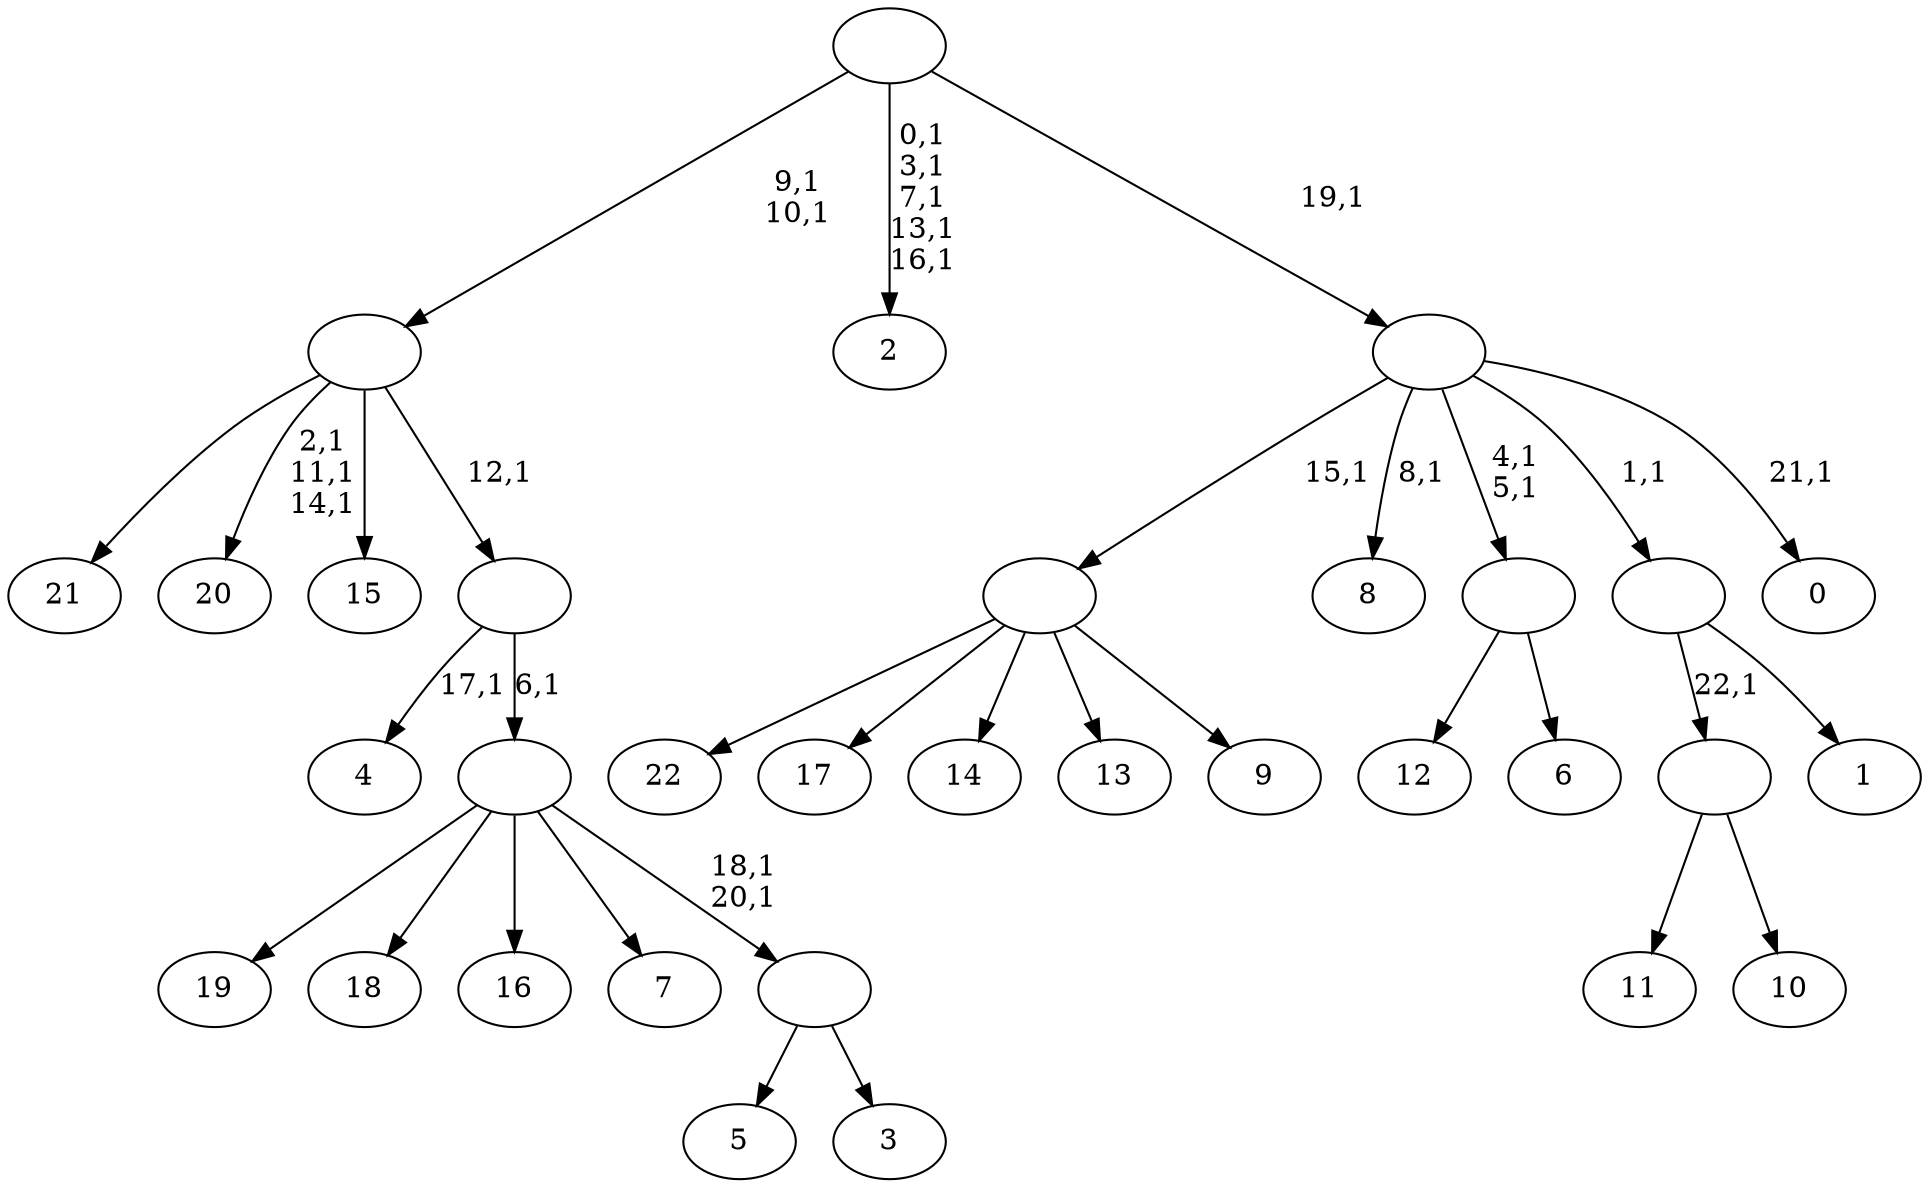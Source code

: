 digraph T {
	46 [label="22"]
	45 [label="21"]
	44 [label="20"]
	40 [label="19"]
	39 [label="18"]
	38 [label="17"]
	37 [label="16"]
	36 [label="15"]
	35 [label="14"]
	34 [label="13"]
	33 [label="12"]
	32 [label="11"]
	31 [label="10"]
	30 [label=""]
	29 [label="9"]
	28 [label=""]
	27 [label="8"]
	25 [label="7"]
	24 [label="6"]
	23 [label=""]
	21 [label="5"]
	20 [label="4"]
	18 [label="3"]
	17 [label=""]
	15 [label=""]
	14 [label=""]
	13 [label=""]
	11 [label="2"]
	5 [label="1"]
	4 [label=""]
	3 [label="0"]
	1 [label=""]
	0 [label=""]
	30 -> 32 [label=""]
	30 -> 31 [label=""]
	28 -> 46 [label=""]
	28 -> 38 [label=""]
	28 -> 35 [label=""]
	28 -> 34 [label=""]
	28 -> 29 [label=""]
	23 -> 33 [label=""]
	23 -> 24 [label=""]
	17 -> 21 [label=""]
	17 -> 18 [label=""]
	15 -> 17 [label="18,1\n20,1"]
	15 -> 40 [label=""]
	15 -> 39 [label=""]
	15 -> 37 [label=""]
	15 -> 25 [label=""]
	14 -> 20 [label="17,1"]
	14 -> 15 [label="6,1"]
	13 -> 44 [label="2,1\n11,1\n14,1"]
	13 -> 45 [label=""]
	13 -> 36 [label=""]
	13 -> 14 [label="12,1"]
	4 -> 30 [label="22,1"]
	4 -> 5 [label=""]
	1 -> 3 [label="21,1"]
	1 -> 23 [label="4,1\n5,1"]
	1 -> 27 [label="8,1"]
	1 -> 28 [label="15,1"]
	1 -> 4 [label="1,1"]
	0 -> 11 [label="0,1\n3,1\n7,1\n13,1\n16,1"]
	0 -> 13 [label="9,1\n10,1"]
	0 -> 1 [label="19,1"]
}

